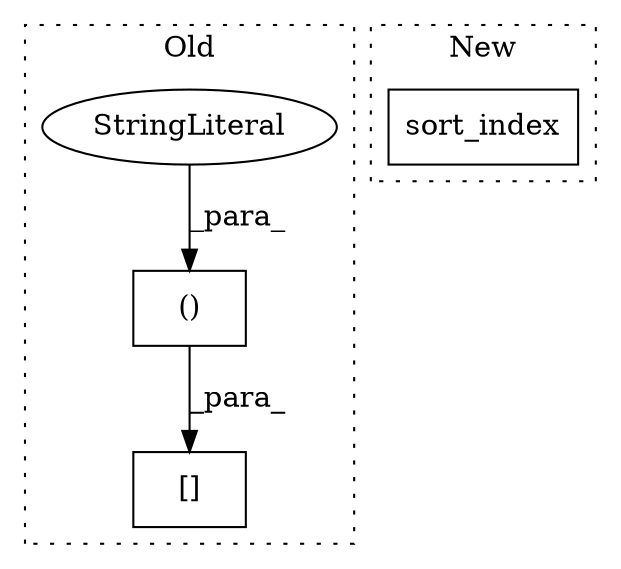 digraph G {
subgraph cluster0 {
1 [label="()" a="106" s="34785" l="103" shape="box"];
3 [label="[]" a="2" s="34766,34888" l="19,2" shape="box"];
4 [label="StringLiteral" a="45" s="34872" l="16" shape="ellipse"];
label = "Old";
style="dotted";
}
subgraph cluster1 {
2 [label="sort_index" a="32" s="34681" l="12" shape="box"];
label = "New";
style="dotted";
}
1 -> 3 [label="_para_"];
4 -> 1 [label="_para_"];
}